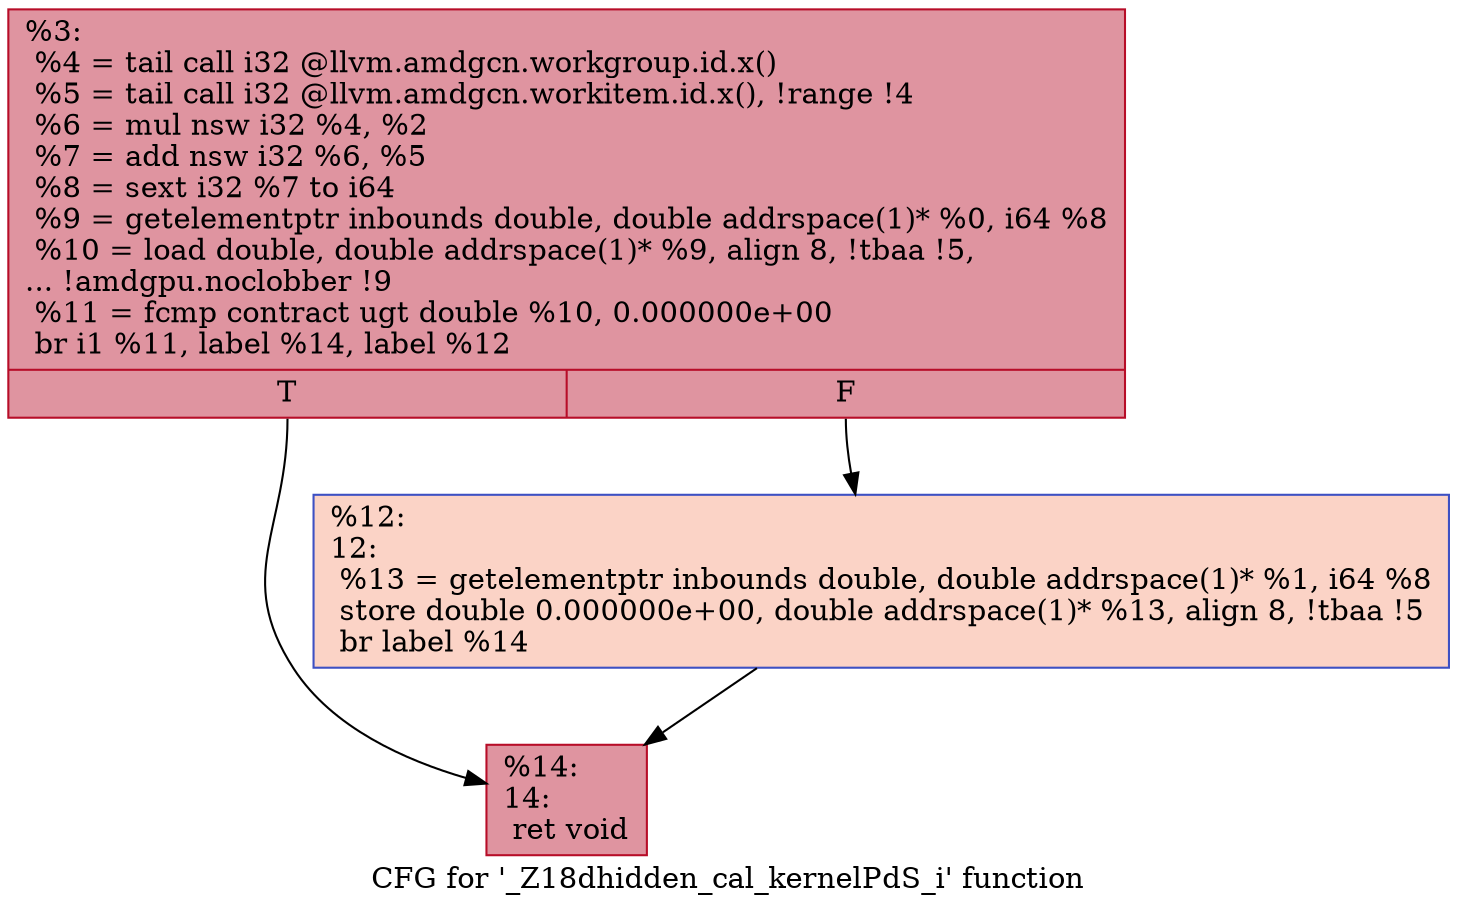 digraph "CFG for '_Z18dhidden_cal_kernelPdS_i' function" {
	label="CFG for '_Z18dhidden_cal_kernelPdS_i' function";

	Node0x4e6ee50 [shape=record,color="#b70d28ff", style=filled, fillcolor="#b70d2870",label="{%3:\l  %4 = tail call i32 @llvm.amdgcn.workgroup.id.x()\l  %5 = tail call i32 @llvm.amdgcn.workitem.id.x(), !range !4\l  %6 = mul nsw i32 %4, %2\l  %7 = add nsw i32 %6, %5\l  %8 = sext i32 %7 to i64\l  %9 = getelementptr inbounds double, double addrspace(1)* %0, i64 %8\l  %10 = load double, double addrspace(1)* %9, align 8, !tbaa !5,\l... !amdgpu.noclobber !9\l  %11 = fcmp contract ugt double %10, 0.000000e+00\l  br i1 %11, label %14, label %12\l|{<s0>T|<s1>F}}"];
	Node0x4e6ee50:s0 -> Node0x4e70ee0;
	Node0x4e6ee50:s1 -> Node0x4e70f70;
	Node0x4e70f70 [shape=record,color="#3d50c3ff", style=filled, fillcolor="#f59c7d70",label="{%12:\l12:                                               \l  %13 = getelementptr inbounds double, double addrspace(1)* %1, i64 %8\l  store double 0.000000e+00, double addrspace(1)* %13, align 8, !tbaa !5\l  br label %14\l}"];
	Node0x4e70f70 -> Node0x4e70ee0;
	Node0x4e70ee0 [shape=record,color="#b70d28ff", style=filled, fillcolor="#b70d2870",label="{%14:\l14:                                               \l  ret void\l}"];
}

